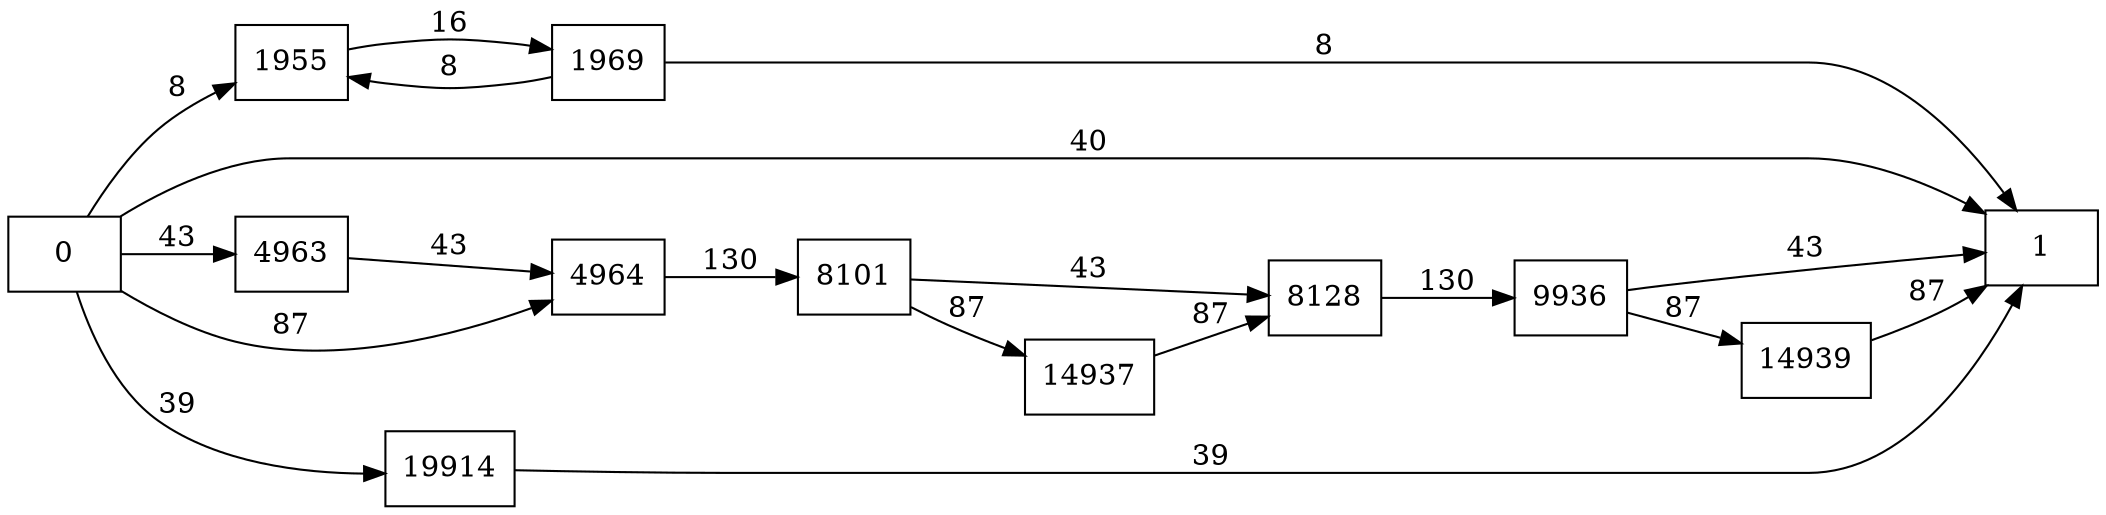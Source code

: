 digraph {
	graph [rankdir=LR]
	node [shape=rectangle]
	1955 -> 1969 [label=16]
	1969 -> 1955 [label=8]
	1969 -> 1 [label=8]
	4963 -> 4964 [label=43]
	4964 -> 8101 [label=130]
	8101 -> 8128 [label=43]
	8101 -> 14937 [label=87]
	8128 -> 9936 [label=130]
	9936 -> 1 [label=43]
	9936 -> 14939 [label=87]
	14937 -> 8128 [label=87]
	14939 -> 1 [label=87]
	19914 -> 1 [label=39]
	0 -> 4964 [label=87]
	0 -> 1955 [label=8]
	0 -> 4963 [label=43]
	0 -> 1 [label=40]
	0 -> 19914 [label=39]
}
